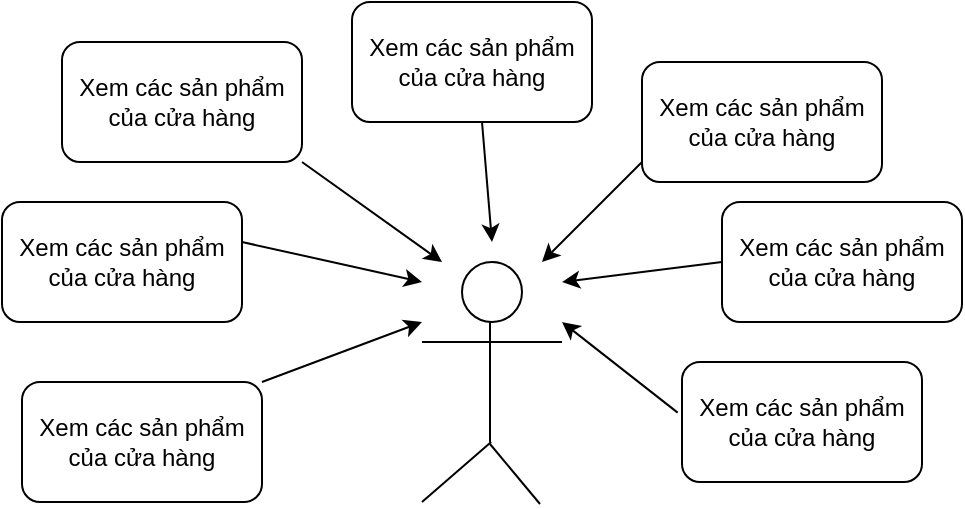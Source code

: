 <mxfile version="13.11.0" type="github">
  <diagram id="gVbpKGNkXWf1GfY_NvxB" name="Page-1">
    <mxGraphModel dx="723" dy="373" grid="1" gridSize="10" guides="1" tooltips="1" connect="1" arrows="1" fold="1" page="1" pageScale="1" pageWidth="827" pageHeight="1169" math="0" shadow="0">
      <root>
        <mxCell id="0" />
        <mxCell id="1" parent="0" />
        <mxCell id="nBKUryh1wvtCZfa5RTw8-1" value="" style="ellipse;whiteSpace=wrap;html=1;aspect=fixed;" vertex="1" parent="1">
          <mxGeometry x="460" y="180" width="30" height="30" as="geometry" />
        </mxCell>
        <mxCell id="nBKUryh1wvtCZfa5RTw8-2" value="" style="endArrow=none;html=1;" edge="1" parent="1">
          <mxGeometry width="50" height="50" relative="1" as="geometry">
            <mxPoint x="474" y="270" as="sourcePoint" />
            <mxPoint x="474" y="210" as="targetPoint" />
          </mxGeometry>
        </mxCell>
        <mxCell id="nBKUryh1wvtCZfa5RTw8-3" value="" style="endArrow=none;html=1;" edge="1" parent="1">
          <mxGeometry width="50" height="50" relative="1" as="geometry">
            <mxPoint x="440" y="220" as="sourcePoint" />
            <mxPoint x="510" y="220" as="targetPoint" />
          </mxGeometry>
        </mxCell>
        <mxCell id="nBKUryh1wvtCZfa5RTw8-4" value="" style="endArrow=none;html=1;" edge="1" parent="1">
          <mxGeometry width="50" height="50" relative="1" as="geometry">
            <mxPoint x="440" y="300" as="sourcePoint" />
            <mxPoint x="474.58" y="270" as="targetPoint" />
          </mxGeometry>
        </mxCell>
        <mxCell id="nBKUryh1wvtCZfa5RTw8-5" value="" style="endArrow=none;html=1;" edge="1" parent="1">
          <mxGeometry width="50" height="50" relative="1" as="geometry">
            <mxPoint x="499" y="301" as="sourcePoint" />
            <mxPoint x="474" y="271" as="targetPoint" />
          </mxGeometry>
        </mxCell>
        <mxCell id="nBKUryh1wvtCZfa5RTw8-6" value="" style="rounded=1;whiteSpace=wrap;html=1;" vertex="1" parent="1">
          <mxGeometry x="405" y="50" width="120" height="60" as="geometry" />
        </mxCell>
        <mxCell id="nBKUryh1wvtCZfa5RTw8-7" value="Xem các sản phẩm của cửa hàng" style="text;html=1;strokeColor=none;fillColor=none;align=center;verticalAlign=middle;whiteSpace=wrap;rounded=0;" vertex="1" parent="1">
          <mxGeometry x="410" y="60" width="110" height="40" as="geometry" />
        </mxCell>
        <mxCell id="nBKUryh1wvtCZfa5RTw8-8" value="" style="rounded=1;whiteSpace=wrap;html=1;" vertex="1" parent="1">
          <mxGeometry x="550" y="80" width="120" height="60" as="geometry" />
        </mxCell>
        <mxCell id="nBKUryh1wvtCZfa5RTw8-9" value="Xem các sản phẩm của cửa hàng" style="text;html=1;strokeColor=none;fillColor=none;align=center;verticalAlign=middle;whiteSpace=wrap;rounded=0;" vertex="1" parent="1">
          <mxGeometry x="555" y="90" width="110" height="40" as="geometry" />
        </mxCell>
        <mxCell id="nBKUryh1wvtCZfa5RTw8-10" value="" style="rounded=1;whiteSpace=wrap;html=1;" vertex="1" parent="1">
          <mxGeometry x="590" y="150" width="120" height="60" as="geometry" />
        </mxCell>
        <mxCell id="nBKUryh1wvtCZfa5RTw8-11" value="Xem các sản phẩm của cửa hàng" style="text;html=1;strokeColor=none;fillColor=none;align=center;verticalAlign=middle;whiteSpace=wrap;rounded=0;" vertex="1" parent="1">
          <mxGeometry x="595" y="160" width="110" height="40" as="geometry" />
        </mxCell>
        <mxCell id="nBKUryh1wvtCZfa5RTw8-12" value="" style="rounded=1;whiteSpace=wrap;html=1;" vertex="1" parent="1">
          <mxGeometry x="570" y="230" width="120" height="60" as="geometry" />
        </mxCell>
        <mxCell id="nBKUryh1wvtCZfa5RTw8-13" value="Xem các sản phẩm của cửa hàng" style="text;html=1;strokeColor=none;fillColor=none;align=center;verticalAlign=middle;whiteSpace=wrap;rounded=0;" vertex="1" parent="1">
          <mxGeometry x="575" y="240" width="110" height="40" as="geometry" />
        </mxCell>
        <mxCell id="nBKUryh1wvtCZfa5RTw8-21" value="" style="rounded=1;whiteSpace=wrap;html=1;" vertex="1" parent="1">
          <mxGeometry x="260" y="70" width="120" height="60" as="geometry" />
        </mxCell>
        <mxCell id="nBKUryh1wvtCZfa5RTw8-22" value="Xem các sản phẩm của cửa hàng" style="text;html=1;strokeColor=none;fillColor=none;align=center;verticalAlign=middle;whiteSpace=wrap;rounded=0;" vertex="1" parent="1">
          <mxGeometry x="265" y="80" width="110" height="40" as="geometry" />
        </mxCell>
        <mxCell id="nBKUryh1wvtCZfa5RTw8-23" value="" style="rounded=1;whiteSpace=wrap;html=1;" vertex="1" parent="1">
          <mxGeometry x="230" y="150" width="120" height="60" as="geometry" />
        </mxCell>
        <mxCell id="nBKUryh1wvtCZfa5RTw8-24" value="Xem các sản phẩm của cửa hàng" style="text;html=1;strokeColor=none;fillColor=none;align=center;verticalAlign=middle;whiteSpace=wrap;rounded=0;" vertex="1" parent="1">
          <mxGeometry x="235" y="160" width="110" height="40" as="geometry" />
        </mxCell>
        <mxCell id="nBKUryh1wvtCZfa5RTw8-25" value="" style="rounded=1;whiteSpace=wrap;html=1;" vertex="1" parent="1">
          <mxGeometry x="240" y="240" width="120" height="60" as="geometry" />
        </mxCell>
        <mxCell id="nBKUryh1wvtCZfa5RTw8-26" value="Xem các sản phẩm của cửa hàng" style="text;html=1;strokeColor=none;fillColor=none;align=center;verticalAlign=middle;whiteSpace=wrap;rounded=0;" vertex="1" parent="1">
          <mxGeometry x="245" y="250" width="110" height="40" as="geometry" />
        </mxCell>
        <mxCell id="nBKUryh1wvtCZfa5RTw8-27" value="" style="endArrow=classic;html=1;exitX=1;exitY=1;exitDx=0;exitDy=0;" edge="1" parent="1" source="nBKUryh1wvtCZfa5RTw8-21">
          <mxGeometry width="50" height="50" relative="1" as="geometry">
            <mxPoint x="440" y="220" as="sourcePoint" />
            <mxPoint x="450" y="180" as="targetPoint" />
          </mxGeometry>
        </mxCell>
        <mxCell id="nBKUryh1wvtCZfa5RTw8-28" value="" style="endArrow=classic;html=1;exitX=1;exitY=1;exitDx=0;exitDy=0;" edge="1" parent="1">
          <mxGeometry width="50" height="50" relative="1" as="geometry">
            <mxPoint x="350" y="170.0" as="sourcePoint" />
            <mxPoint x="440" y="190" as="targetPoint" />
          </mxGeometry>
        </mxCell>
        <mxCell id="nBKUryh1wvtCZfa5RTw8-29" value="" style="endArrow=classic;html=1;exitX=1;exitY=1;exitDx=0;exitDy=0;" edge="1" parent="1">
          <mxGeometry width="50" height="50" relative="1" as="geometry">
            <mxPoint x="360" y="240.0" as="sourcePoint" />
            <mxPoint x="440" y="210" as="targetPoint" />
          </mxGeometry>
        </mxCell>
        <mxCell id="nBKUryh1wvtCZfa5RTw8-30" value="" style="endArrow=classic;html=1;exitX=1;exitY=1;exitDx=0;exitDy=0;" edge="1" parent="1">
          <mxGeometry width="50" height="50" relative="1" as="geometry">
            <mxPoint x="470" y="110.0" as="sourcePoint" />
            <mxPoint x="475" y="170" as="targetPoint" />
          </mxGeometry>
        </mxCell>
        <mxCell id="nBKUryh1wvtCZfa5RTw8-31" value="" style="endArrow=classic;html=1;exitX=1;exitY=1;exitDx=0;exitDy=0;" edge="1" parent="1">
          <mxGeometry width="50" height="50" relative="1" as="geometry">
            <mxPoint x="550" y="130.0" as="sourcePoint" />
            <mxPoint x="500" y="180" as="targetPoint" />
          </mxGeometry>
        </mxCell>
        <mxCell id="nBKUryh1wvtCZfa5RTw8-32" value="" style="endArrow=classic;html=1;exitX=0;exitY=0.5;exitDx=0;exitDy=0;" edge="1" parent="1" source="nBKUryh1wvtCZfa5RTw8-10">
          <mxGeometry width="50" height="50" relative="1" as="geometry">
            <mxPoint x="530" y="280.0" as="sourcePoint" />
            <mxPoint x="510" y="190" as="targetPoint" />
          </mxGeometry>
        </mxCell>
        <mxCell id="nBKUryh1wvtCZfa5RTw8-33" value="" style="endArrow=classic;html=1;exitX=-0.018;exitY=0.422;exitDx=0;exitDy=0;exitPerimeter=0;" edge="1" parent="1" source="nBKUryh1wvtCZfa5RTw8-12">
          <mxGeometry width="50" height="50" relative="1" as="geometry">
            <mxPoint x="440" y="190.0" as="sourcePoint" />
            <mxPoint x="510" y="210" as="targetPoint" />
          </mxGeometry>
        </mxCell>
      </root>
    </mxGraphModel>
  </diagram>
</mxfile>
